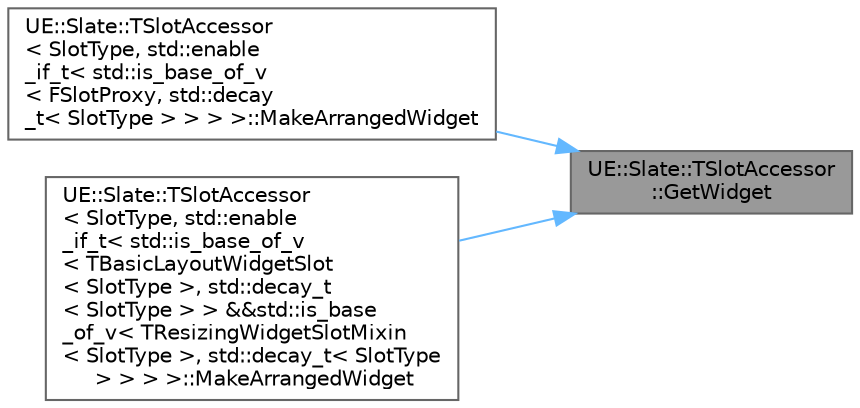 digraph "UE::Slate::TSlotAccessor::GetWidget"
{
 // INTERACTIVE_SVG=YES
 // LATEX_PDF_SIZE
  bgcolor="transparent";
  edge [fontname=Helvetica,fontsize=10,labelfontname=Helvetica,labelfontsize=10];
  node [fontname=Helvetica,fontsize=10,shape=box,height=0.2,width=0.4];
  rankdir="RL";
  Node1 [id="Node000001",label="UE::Slate::TSlotAccessor\l::GetWidget",height=0.2,width=0.4,color="gray40", fillcolor="grey60", style="filled", fontcolor="black",tooltip="Get the contained widget."];
  Node1 -> Node2 [id="edge1_Node000001_Node000002",dir="back",color="steelblue1",style="solid",tooltip=" "];
  Node2 [id="Node000002",label="UE::Slate::TSlotAccessor\l\< SlotType, std::enable\l_if_t\< std::is_base_of_v\l\< FSlotProxy, std::decay\l_t\< SlotType \> \> \> \>::MakeArrangedWidget",height=0.2,width=0.4,color="grey40", fillcolor="white", style="filled",URL="$d6/d68/structUE_1_1Slate_1_1TSlotAccessor_3_01SlotType_00_01std_1_1enable__if__t_3_01std_1_1is__base__o627eb4b144bc215f51fd8b9d3d7115b6.html#ac3d6835480dcf9b1be7165d64d39c428",tooltip="Makes an arranged widget for the given Slot."];
  Node1 -> Node3 [id="edge2_Node000001_Node000003",dir="back",color="steelblue1",style="solid",tooltip=" "];
  Node3 [id="Node000003",label="UE::Slate::TSlotAccessor\l\< SlotType, std::enable\l_if_t\< std::is_base_of_v\l\< TBasicLayoutWidgetSlot\l\< SlotType \>, std::decay_t\l\< SlotType \> \> &&std::is_base\l_of_v\< TResizingWidgetSlotMixin\l\< SlotType \>, std::decay_t\< SlotType\l \> \> \> \>::MakeArrangedWidget",height=0.2,width=0.4,color="grey40", fillcolor="white", style="filled",URL="$d4/d22/structUE_1_1Slate_1_1TSlotAccessor_3_01SlotType_00_01std_1_1enable__if__t_3_01std_1_1is__base__o3f2273fed4a38dc9843fc812102cfcdc.html#a8e83b19b8e916cf9a2bf5876e1bc9de6",tooltip="Makes an arranged widget for the given Slot."];
}
